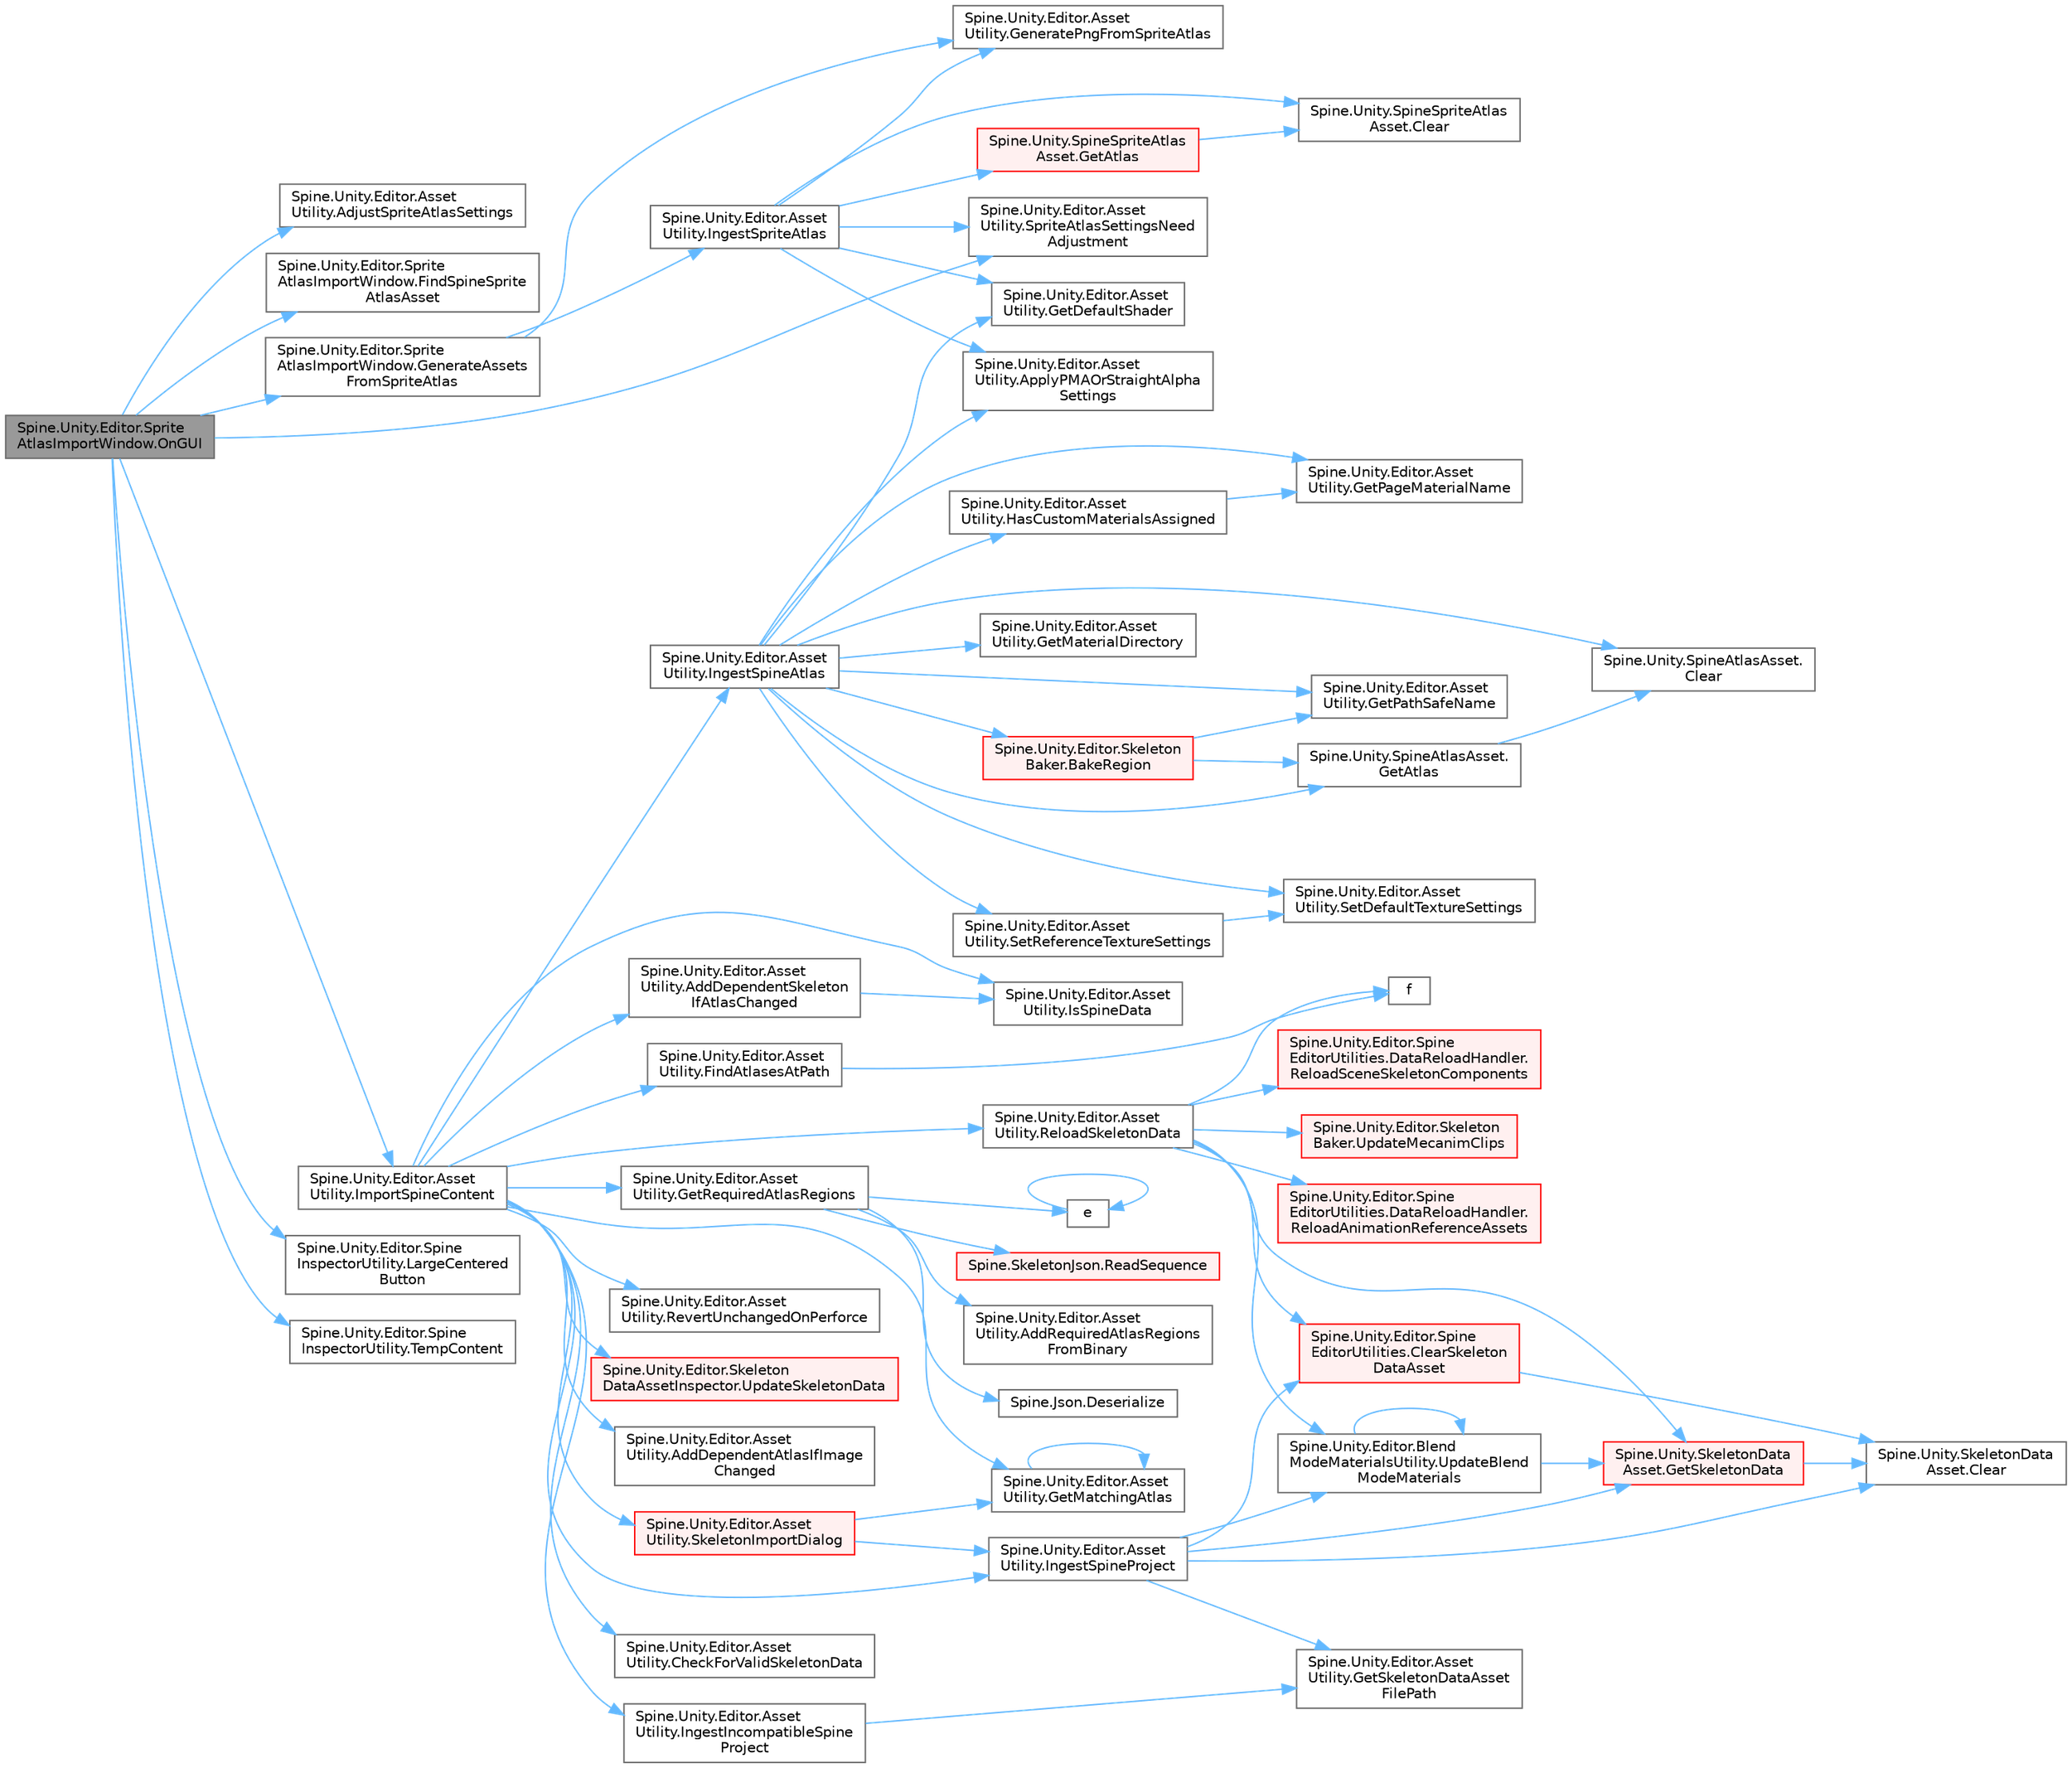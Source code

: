 digraph "Spine.Unity.Editor.SpriteAtlasImportWindow.OnGUI"
{
 // LATEX_PDF_SIZE
  bgcolor="transparent";
  edge [fontname=Helvetica,fontsize=10,labelfontname=Helvetica,labelfontsize=10];
  node [fontname=Helvetica,fontsize=10,shape=box,height=0.2,width=0.4];
  rankdir="LR";
  Node1 [id="Node000001",label="Spine.Unity.Editor.Sprite\lAtlasImportWindow.OnGUI",height=0.2,width=0.4,color="gray40", fillcolor="grey60", style="filled", fontcolor="black",tooltip=" "];
  Node1 -> Node2 [id="edge74_Node000001_Node000002",color="steelblue1",style="solid",tooltip=" "];
  Node2 [id="Node000002",label="Spine.Unity.Editor.Asset\lUtility.AdjustSpriteAtlasSettings",height=0.2,width=0.4,color="grey40", fillcolor="white", style="filled",URL="$class_spine_1_1_unity_1_1_editor_1_1_asset_utility.html#ac5598e8cda96f52ef44513b99a2e00d7",tooltip=" "];
  Node1 -> Node3 [id="edge75_Node000001_Node000003",color="steelblue1",style="solid",tooltip=" "];
  Node3 [id="Node000003",label="Spine.Unity.Editor.Sprite\lAtlasImportWindow.FindSpineSprite\lAtlasAsset",height=0.2,width=0.4,color="grey40", fillcolor="white", style="filled",URL="$class_spine_1_1_unity_1_1_editor_1_1_sprite_atlas_import_window.html#a5a6c9054bcad8ea7e57cff606b248dd6",tooltip=" "];
  Node1 -> Node4 [id="edge76_Node000001_Node000004",color="steelblue1",style="solid",tooltip=" "];
  Node4 [id="Node000004",label="Spine.Unity.Editor.Sprite\lAtlasImportWindow.GenerateAssets\lFromSpriteAtlas",height=0.2,width=0.4,color="grey40", fillcolor="white", style="filled",URL="$class_spine_1_1_unity_1_1_editor_1_1_sprite_atlas_import_window.html#a1c0c23fd2e289994a02f17e88e1bff42",tooltip=" "];
  Node4 -> Node5 [id="edge77_Node000004_Node000005",color="steelblue1",style="solid",tooltip=" "];
  Node5 [id="Node000005",label="Spine.Unity.Editor.Asset\lUtility.GeneratePngFromSpriteAtlas",height=0.2,width=0.4,color="grey40", fillcolor="white", style="filled",URL="$class_spine_1_1_unity_1_1_editor_1_1_asset_utility.html#a6dc43e61a96babee46d59f1fc75496b2",tooltip=" "];
  Node4 -> Node6 [id="edge78_Node000004_Node000006",color="steelblue1",style="solid",tooltip=" "];
  Node6 [id="Node000006",label="Spine.Unity.Editor.Asset\lUtility.IngestSpriteAtlas",height=0.2,width=0.4,color="grey40", fillcolor="white", style="filled",URL="$class_spine_1_1_unity_1_1_editor_1_1_asset_utility.html#a27de35e2f05f2f116565202fa8f23afb",tooltip=" "];
  Node6 -> Node7 [id="edge79_Node000006_Node000007",color="steelblue1",style="solid",tooltip=" "];
  Node7 [id="Node000007",label="Spine.Unity.Editor.Asset\lUtility.ApplyPMAOrStraightAlpha\lSettings",height=0.2,width=0.4,color="grey40", fillcolor="white", style="filled",URL="$class_spine_1_1_unity_1_1_editor_1_1_asset_utility.html#aaba77b5d4db09cdc9b97151861b5afd3",tooltip=" "];
  Node6 -> Node8 [id="edge80_Node000006_Node000008",color="steelblue1",style="solid",tooltip=" "];
  Node8 [id="Node000008",label="Spine.Unity.SpineSpriteAtlas\lAsset.Clear",height=0.2,width=0.4,color="grey40", fillcolor="white", style="filled",URL="$class_spine_1_1_unity_1_1_spine_sprite_atlas_asset.html#ad36ce4d6160f3196e7f2666266a8c1a4",tooltip=" "];
  Node6 -> Node5 [id="edge81_Node000006_Node000005",color="steelblue1",style="solid",tooltip=" "];
  Node6 -> Node9 [id="edge82_Node000006_Node000009",color="steelblue1",style="solid",tooltip=" "];
  Node9 [id="Node000009",label="Spine.Unity.SpineSpriteAtlas\lAsset.GetAtlas",height=0.2,width=0.4,color="red", fillcolor="#FFF0F0", style="filled",URL="$class_spine_1_1_unity_1_1_spine_sprite_atlas_asset.html#a7333f7b473f55863ef9197005a8ae55b",tooltip="The atlas or null if it could not be loaded."];
  Node9 -> Node8 [id="edge83_Node000009_Node000008",color="steelblue1",style="solid",tooltip=" "];
  Node6 -> Node14 [id="edge84_Node000006_Node000014",color="steelblue1",style="solid",tooltip=" "];
  Node14 [id="Node000014",label="Spine.Unity.Editor.Asset\lUtility.GetDefaultShader",height=0.2,width=0.4,color="grey40", fillcolor="white", style="filled",URL="$class_spine_1_1_unity_1_1_editor_1_1_asset_utility.html#a54c5c1e106cd174eb4842313b1b4d68c",tooltip=" "];
  Node6 -> Node15 [id="edge85_Node000006_Node000015",color="steelblue1",style="solid",tooltip=" "];
  Node15 [id="Node000015",label="Spine.Unity.Editor.Asset\lUtility.SpriteAtlasSettingsNeed\lAdjustment",height=0.2,width=0.4,color="grey40", fillcolor="white", style="filled",URL="$class_spine_1_1_unity_1_1_editor_1_1_asset_utility.html#a8c404a9ee00e1809efc1cf443630c3fb",tooltip=" "];
  Node1 -> Node16 [id="edge86_Node000001_Node000016",color="steelblue1",style="solid",tooltip=" "];
  Node16 [id="Node000016",label="Spine.Unity.Editor.Asset\lUtility.ImportSpineContent",height=0.2,width=0.4,color="grey40", fillcolor="white", style="filled",URL="$class_spine_1_1_unity_1_1_editor_1_1_asset_utility.html#a129399d9694a702946a53beeb24c0f84",tooltip=" "];
  Node16 -> Node17 [id="edge87_Node000016_Node000017",color="steelblue1",style="solid",tooltip=" "];
  Node17 [id="Node000017",label="Spine.Unity.Editor.Asset\lUtility.AddDependentAtlasIfImage\lChanged",height=0.2,width=0.4,color="grey40", fillcolor="white", style="filled",URL="$class_spine_1_1_unity_1_1_editor_1_1_asset_utility.html#a00f952b544fa33c3c715243827ffa5f6",tooltip=" "];
  Node16 -> Node18 [id="edge88_Node000016_Node000018",color="steelblue1",style="solid",tooltip=" "];
  Node18 [id="Node000018",label="Spine.Unity.Editor.Asset\lUtility.AddDependentSkeleton\lIfAtlasChanged",height=0.2,width=0.4,color="grey40", fillcolor="white", style="filled",URL="$class_spine_1_1_unity_1_1_editor_1_1_asset_utility.html#a76d6a12def1fa2dac25d42b450e1a4fa",tooltip=" "];
  Node18 -> Node19 [id="edge89_Node000018_Node000019",color="steelblue1",style="solid",tooltip=" "];
  Node19 [id="Node000019",label="Spine.Unity.Editor.Asset\lUtility.IsSpineData",height=0.2,width=0.4,color="grey40", fillcolor="white", style="filled",URL="$class_spine_1_1_unity_1_1_editor_1_1_asset_utility.html#a5493c1798919ca8a194431e6530df4ba",tooltip=" "];
  Node16 -> Node20 [id="edge90_Node000016_Node000020",color="steelblue1",style="solid",tooltip=" "];
  Node20 [id="Node000020",label="Spine.Unity.Editor.Asset\lUtility.CheckForValidSkeletonData",height=0.2,width=0.4,color="grey40", fillcolor="white", style="filled",URL="$class_spine_1_1_unity_1_1_editor_1_1_asset_utility.html#ad1d5d96d5473c0c9556a849b60f811df",tooltip=" "];
  Node16 -> Node21 [id="edge91_Node000016_Node000021",color="steelblue1",style="solid",tooltip=" "];
  Node21 [id="Node000021",label="Spine.Unity.Editor.Asset\lUtility.FindAtlasesAtPath",height=0.2,width=0.4,color="grey40", fillcolor="white", style="filled",URL="$class_spine_1_1_unity_1_1_editor_1_1_asset_utility.html#aac219153dc439732e1287623d2606a3b",tooltip=" "];
  Node21 -> Node22 [id="edge92_Node000021_Node000022",color="steelblue1",style="solid",tooltip=" "];
  Node22 [id="Node000022",label="f",height=0.2,width=0.4,color="grey40", fillcolor="white", style="filled",URL="$cxx11__tensor__map_8cpp.html#a7f507fea02198f6cb81c86640c7b1a4e",tooltip=" "];
  Node16 -> Node23 [id="edge93_Node000016_Node000023",color="steelblue1",style="solid",tooltip=" "];
  Node23 [id="Node000023",label="Spine.Unity.Editor.Asset\lUtility.GetMatchingAtlas",height=0.2,width=0.4,color="grey40", fillcolor="white", style="filled",URL="$class_spine_1_1_unity_1_1_editor_1_1_asset_utility.html#aea721228def0c83ad4f8e5427de1558d",tooltip=" "];
  Node23 -> Node23 [id="edge94_Node000023_Node000023",color="steelblue1",style="solid",tooltip=" "];
  Node16 -> Node24 [id="edge95_Node000016_Node000024",color="steelblue1",style="solid",tooltip=" "];
  Node24 [id="Node000024",label="Spine.Unity.Editor.Asset\lUtility.GetRequiredAtlasRegions",height=0.2,width=0.4,color="grey40", fillcolor="white", style="filled",URL="$class_spine_1_1_unity_1_1_editor_1_1_asset_utility.html#ab2330f779e34bc3046d8343f9ed9cbaf",tooltip=" "];
  Node24 -> Node25 [id="edge96_Node000024_Node000025",color="steelblue1",style="solid",tooltip=" "];
  Node25 [id="Node000025",label="Spine.Unity.Editor.Asset\lUtility.AddRequiredAtlasRegions\lFromBinary",height=0.2,width=0.4,color="grey40", fillcolor="white", style="filled",URL="$class_spine_1_1_unity_1_1_editor_1_1_asset_utility.html#a9f1fc8b32fcfffd2f05824dc84e20b71",tooltip=" "];
  Node24 -> Node26 [id="edge97_Node000024_Node000026",color="steelblue1",style="solid",tooltip=" "];
  Node26 [id="Node000026",label="Spine.Json.Deserialize",height=0.2,width=0.4,color="grey40", fillcolor="white", style="filled",URL="$class_spine_1_1_json.html#af98b2062414586e649da25e7db85b3b6",tooltip=" "];
  Node24 -> Node27 [id="edge98_Node000024_Node000027",color="steelblue1",style="solid",tooltip=" "];
  Node27 [id="Node000027",label="e",height=0.2,width=0.4,color="grey40", fillcolor="white", style="filled",URL="$_cwise__array__power__array_8cpp.html#a9cb86ff854760bf91a154f2724a9101d",tooltip=" "];
  Node27 -> Node27 [id="edge99_Node000027_Node000027",color="steelblue1",style="solid",tooltip=" "];
  Node24 -> Node28 [id="edge100_Node000024_Node000028",color="steelblue1",style="solid",tooltip=" "];
  Node28 [id="Node000028",label="Spine.SkeletonJson.ReadSequence",height=0.2,width=0.4,color="red", fillcolor="#FFF0F0", style="filled",URL="$class_spine_1_1_skeleton_json.html#a7d53f4ff61cedf159c4eb87a68856e54",tooltip=" "];
  Node16 -> Node30 [id="edge101_Node000016_Node000030",color="steelblue1",style="solid",tooltip=" "];
  Node30 [id="Node000030",label="Spine.Unity.Editor.Asset\lUtility.IngestIncompatibleSpine\lProject",height=0.2,width=0.4,color="grey40", fillcolor="white", style="filled",URL="$class_spine_1_1_unity_1_1_editor_1_1_asset_utility.html#a5a52499fd0dd579be9ac059bc4f4a0ff",tooltip=" "];
  Node30 -> Node31 [id="edge102_Node000030_Node000031",color="steelblue1",style="solid",tooltip=" "];
  Node31 [id="Node000031",label="Spine.Unity.Editor.Asset\lUtility.GetSkeletonDataAsset\lFilePath",height=0.2,width=0.4,color="grey40", fillcolor="white", style="filled",URL="$class_spine_1_1_unity_1_1_editor_1_1_asset_utility.html#ae05677a71eb22c9e4ba383ec991b0884",tooltip=" "];
  Node16 -> Node32 [id="edge103_Node000016_Node000032",color="steelblue1",style="solid",tooltip=" "];
  Node32 [id="Node000032",label="Spine.Unity.Editor.Asset\lUtility.IngestSpineAtlas",height=0.2,width=0.4,color="grey40", fillcolor="white", style="filled",URL="$class_spine_1_1_unity_1_1_editor_1_1_asset_utility.html#abb2b0268085ed60dc8fa79dad63b2612",tooltip=" "];
  Node32 -> Node7 [id="edge104_Node000032_Node000007",color="steelblue1",style="solid",tooltip=" "];
  Node32 -> Node33 [id="edge105_Node000032_Node000033",color="steelblue1",style="solid",tooltip=" "];
  Node33 [id="Node000033",label="Spine.Unity.Editor.Skeleton\lBaker.BakeRegion",height=0.2,width=0.4,color="red", fillcolor="#FFF0F0", style="filled",URL="$class_spine_1_1_unity_1_1_editor_1_1_skeleton_baker.html#a7e5ffc84e22db43b94dcff0babe25943",tooltip=" "];
  Node33 -> Node37 [id="edge106_Node000033_Node000037",color="steelblue1",style="solid",tooltip=" "];
  Node37 [id="Node000037",label="Spine.Unity.SpineAtlasAsset.\lGetAtlas",height=0.2,width=0.4,color="grey40", fillcolor="white", style="filled",URL="$class_spine_1_1_unity_1_1_spine_atlas_asset.html#a4d864ed90c7050dc5a3e26676b275334",tooltip="The atlas or null if it could not be loaded."];
  Node37 -> Node38 [id="edge107_Node000037_Node000038",color="steelblue1",style="solid",tooltip=" "];
  Node38 [id="Node000038",label="Spine.Unity.SpineAtlasAsset.\lClear",height=0.2,width=0.4,color="grey40", fillcolor="white", style="filled",URL="$class_spine_1_1_unity_1_1_spine_atlas_asset.html#a82399110815f64282fb2ee8a24f1b355",tooltip=" "];
  Node33 -> Node39 [id="edge108_Node000033_Node000039",color="steelblue1",style="solid",tooltip=" "];
  Node39 [id="Node000039",label="Spine.Unity.Editor.Asset\lUtility.GetPathSafeName",height=0.2,width=0.4,color="grey40", fillcolor="white", style="filled",URL="$class_spine_1_1_unity_1_1_editor_1_1_asset_utility.html#af64fdc27618f76c849ddabd85d7ad037",tooltip=" "];
  Node32 -> Node38 [id="edge109_Node000032_Node000038",color="steelblue1",style="solid",tooltip=" "];
  Node32 -> Node37 [id="edge110_Node000032_Node000037",color="steelblue1",style="solid",tooltip=" "];
  Node32 -> Node14 [id="edge111_Node000032_Node000014",color="steelblue1",style="solid",tooltip=" "];
  Node32 -> Node41 [id="edge112_Node000032_Node000041",color="steelblue1",style="solid",tooltip=" "];
  Node41 [id="Node000041",label="Spine.Unity.Editor.Asset\lUtility.GetMaterialDirectory",height=0.2,width=0.4,color="grey40", fillcolor="white", style="filled",URL="$class_spine_1_1_unity_1_1_editor_1_1_asset_utility.html#a44f125caa19e215e349fba0ab5495201",tooltip=" "];
  Node32 -> Node42 [id="edge113_Node000032_Node000042",color="steelblue1",style="solid",tooltip=" "];
  Node42 [id="Node000042",label="Spine.Unity.Editor.Asset\lUtility.GetPageMaterialName",height=0.2,width=0.4,color="grey40", fillcolor="white", style="filled",URL="$class_spine_1_1_unity_1_1_editor_1_1_asset_utility.html#a47d710b85ebfbbad9d300eceb5de1828",tooltip=" "];
  Node32 -> Node39 [id="edge114_Node000032_Node000039",color="steelblue1",style="solid",tooltip=" "];
  Node32 -> Node43 [id="edge115_Node000032_Node000043",color="steelblue1",style="solid",tooltip=" "];
  Node43 [id="Node000043",label="Spine.Unity.Editor.Asset\lUtility.HasCustomMaterialsAssigned",height=0.2,width=0.4,color="grey40", fillcolor="white", style="filled",URL="$class_spine_1_1_unity_1_1_editor_1_1_asset_utility.html#acb8ae20b06e707cdd38009a0bdcd8a6f",tooltip=" "];
  Node43 -> Node42 [id="edge116_Node000043_Node000042",color="steelblue1",style="solid",tooltip=" "];
  Node32 -> Node44 [id="edge117_Node000032_Node000044",color="steelblue1",style="solid",tooltip=" "];
  Node44 [id="Node000044",label="Spine.Unity.Editor.Asset\lUtility.SetDefaultTextureSettings",height=0.2,width=0.4,color="grey40", fillcolor="white", style="filled",URL="$class_spine_1_1_unity_1_1_editor_1_1_asset_utility.html#ad930bdd8f9dbda43ca7b16ba764763e6",tooltip=" "];
  Node32 -> Node45 [id="edge118_Node000032_Node000045",color="steelblue1",style="solid",tooltip=" "];
  Node45 [id="Node000045",label="Spine.Unity.Editor.Asset\lUtility.SetReferenceTextureSettings",height=0.2,width=0.4,color="grey40", fillcolor="white", style="filled",URL="$class_spine_1_1_unity_1_1_editor_1_1_asset_utility.html#a70ac607cca8e3c7893601b9a334ea607",tooltip=" "];
  Node45 -> Node44 [id="edge119_Node000045_Node000044",color="steelblue1",style="solid",tooltip=" "];
  Node16 -> Node46 [id="edge120_Node000016_Node000046",color="steelblue1",style="solid",tooltip=" "];
  Node46 [id="Node000046",label="Spine.Unity.Editor.Asset\lUtility.IngestSpineProject",height=0.2,width=0.4,color="grey40", fillcolor="white", style="filled",URL="$class_spine_1_1_unity_1_1_editor_1_1_asset_utility.html#a33ee172711b75740992b7e7a721e2410",tooltip=" "];
  Node46 -> Node47 [id="edge121_Node000046_Node000047",color="steelblue1",style="solid",tooltip=" "];
  Node47 [id="Node000047",label="Spine.Unity.SkeletonData\lAsset.Clear",height=0.2,width=0.4,color="grey40", fillcolor="white", style="filled",URL="$class_spine_1_1_unity_1_1_skeleton_data_asset.html#a0609f106c8b6f209cdcc696dc7ef5361",tooltip="Clears the loaded SkeletonData and AnimationStateData. Use this to force a reload for the next time G..."];
  Node46 -> Node48 [id="edge122_Node000046_Node000048",color="steelblue1",style="solid",tooltip=" "];
  Node48 [id="Node000048",label="Spine.Unity.Editor.Spine\lEditorUtilities.ClearSkeleton\lDataAsset",height=0.2,width=0.4,color="red", fillcolor="#FFF0F0", style="filled",URL="$class_spine_1_1_unity_1_1_editor_1_1_spine_editor_utilities.html#aae92ccf04c1d0144da4b35d9cecb6e32",tooltip=" "];
  Node48 -> Node47 [id="edge123_Node000048_Node000047",color="steelblue1",style="solid",tooltip=" "];
  Node46 -> Node52 [id="edge124_Node000046_Node000052",color="steelblue1",style="solid",tooltip=" "];
  Node52 [id="Node000052",label="Spine.Unity.SkeletonData\lAsset.GetSkeletonData",height=0.2,width=0.4,color="red", fillcolor="#FFF0F0", style="filled",URL="$class_spine_1_1_unity_1_1_skeleton_data_asset.html#a2b0df38bd74c1b464ed8543f72c7fd4e",tooltip="Loads, caches and returns the SkeletonData from the skeleton data file. Returns the cached SkeletonDa..."];
  Node52 -> Node47 [id="edge125_Node000052_Node000047",color="steelblue1",style="solid",tooltip=" "];
  Node46 -> Node31 [id="edge126_Node000046_Node000031",color="steelblue1",style="solid",tooltip=" "];
  Node46 -> Node61 [id="edge127_Node000046_Node000061",color="steelblue1",style="solid",tooltip=" "];
  Node61 [id="Node000061",label="Spine.Unity.Editor.Blend\lModeMaterialsUtility.UpdateBlend\lModeMaterials",height=0.2,width=0.4,color="grey40", fillcolor="white", style="filled",URL="$class_spine_1_1_unity_1_1_editor_1_1_blend_mode_materials_utility.html#a6ba705969a356a07623ded4f7284a94c",tooltip=" "];
  Node61 -> Node52 [id="edge128_Node000061_Node000052",color="steelblue1",style="solid",tooltip=" "];
  Node61 -> Node61 [id="edge129_Node000061_Node000061",color="steelblue1",style="solid",tooltip=" "];
  Node16 -> Node19 [id="edge130_Node000016_Node000019",color="steelblue1",style="solid",tooltip=" "];
  Node16 -> Node62 [id="edge131_Node000016_Node000062",color="steelblue1",style="solid",tooltip=" "];
  Node62 [id="Node000062",label="Spine.Unity.Editor.Asset\lUtility.ReloadSkeletonData",height=0.2,width=0.4,color="grey40", fillcolor="white", style="filled",URL="$class_spine_1_1_unity_1_1_editor_1_1_asset_utility.html#a1f0cec794d606d403d5066600ff07b2d",tooltip=" "];
  Node62 -> Node48 [id="edge132_Node000062_Node000048",color="steelblue1",style="solid",tooltip=" "];
  Node62 -> Node22 [id="edge133_Node000062_Node000022",color="steelblue1",style="solid",tooltip=" "];
  Node62 -> Node52 [id="edge134_Node000062_Node000052",color="steelblue1",style="solid",tooltip=" "];
  Node62 -> Node63 [id="edge135_Node000062_Node000063",color="steelblue1",style="solid",tooltip=" "];
  Node63 [id="Node000063",label="Spine.Unity.Editor.Spine\lEditorUtilities.DataReloadHandler.\lReloadAnimationReferenceAssets",height=0.2,width=0.4,color="red", fillcolor="#FFF0F0", style="filled",URL="$class_spine_1_1_unity_1_1_editor_1_1_spine_editor_utilities_1_1_data_reload_handler.html#a239f9dec03306653aa9132aae1703cec",tooltip=" "];
  Node62 -> Node64 [id="edge136_Node000062_Node000064",color="steelblue1",style="solid",tooltip=" "];
  Node64 [id="Node000064",label="Spine.Unity.Editor.Spine\lEditorUtilities.DataReloadHandler.\lReloadSceneSkeletonComponents",height=0.2,width=0.4,color="red", fillcolor="#FFF0F0", style="filled",URL="$class_spine_1_1_unity_1_1_editor_1_1_spine_editor_utilities_1_1_data_reload_handler.html#a37495a7861854dc65784523dc6b5a3b8",tooltip=" "];
  Node62 -> Node61 [id="edge137_Node000062_Node000061",color="steelblue1",style="solid",tooltip=" "];
  Node62 -> Node86 [id="edge138_Node000062_Node000086",color="steelblue1",style="solid",tooltip=" "];
  Node86 [id="Node000086",label="Spine.Unity.Editor.Skeleton\lBaker.UpdateMecanimClips",height=0.2,width=0.4,color="red", fillcolor="#FFF0F0", style="filled",URL="$class_spine_1_1_unity_1_1_editor_1_1_skeleton_baker.html#ad1cec465ac371a6c39e52ade018ca513",tooltip=" "];
  Node16 -> Node91 [id="edge139_Node000016_Node000091",color="steelblue1",style="solid",tooltip=" "];
  Node91 [id="Node000091",label="Spine.Unity.Editor.Asset\lUtility.RevertUnchangedOnPerforce",height=0.2,width=0.4,color="grey40", fillcolor="white", style="filled",URL="$class_spine_1_1_unity_1_1_editor_1_1_asset_utility.html#af17053f52e08a981dbf65ba7cd630bc2",tooltip="Prevents automatic check-out of unchanged, identically re-created assets (e.g. when re-imported) when..."];
  Node16 -> Node92 [id="edge140_Node000016_Node000092",color="steelblue1",style="solid",tooltip=" "];
  Node92 [id="Node000092",label="Spine.Unity.Editor.Asset\lUtility.SkeletonImportDialog",height=0.2,width=0.4,color="red", fillcolor="#FFF0F0", style="filled",URL="$class_spine_1_1_unity_1_1_editor_1_1_asset_utility.html#acb4edad5503559110a1d63c3828cb6e3",tooltip=" "];
  Node92 -> Node23 [id="edge141_Node000092_Node000023",color="steelblue1",style="solid",tooltip=" "];
  Node92 -> Node46 [id="edge142_Node000092_Node000046",color="steelblue1",style="solid",tooltip=" "];
  Node16 -> Node95 [id="edge143_Node000016_Node000095",color="steelblue1",style="solid",tooltip=" "];
  Node95 [id="Node000095",label="Spine.Unity.Editor.Skeleton\lDataAssetInspector.UpdateSkeletonData",height=0.2,width=0.4,color="red", fillcolor="#FFF0F0", style="filled",URL="$class_spine_1_1_unity_1_1_editor_1_1_skeleton_data_asset_inspector.html#a922116e312f5bd9dd372076dfc42683d",tooltip=" "];
  Node1 -> Node163 [id="edge144_Node000001_Node000163",color="steelblue1",style="solid",tooltip=" "];
  Node163 [id="Node000163",label="Spine.Unity.Editor.Spine\lInspectorUtility.LargeCentered\lButton",height=0.2,width=0.4,color="grey40", fillcolor="white", style="filled",URL="$class_spine_1_1_unity_1_1_editor_1_1_spine_inspector_utility.html#ab0e8f41c9e384ffb71babec60e822f81",tooltip=" "];
  Node1 -> Node15 [id="edge145_Node000001_Node000015",color="steelblue1",style="solid",tooltip=" "];
  Node1 -> Node164 [id="edge146_Node000001_Node000164",color="steelblue1",style="solid",tooltip=" "];
  Node164 [id="Node000164",label="Spine.Unity.Editor.Spine\lInspectorUtility.TempContent",height=0.2,width=0.4,color="grey40", fillcolor="white", style="filled",URL="$class_spine_1_1_unity_1_1_editor_1_1_spine_inspector_utility.html#a81b3344c512f8311e48e6c216e2dce8c",tooltip=" "];
}
